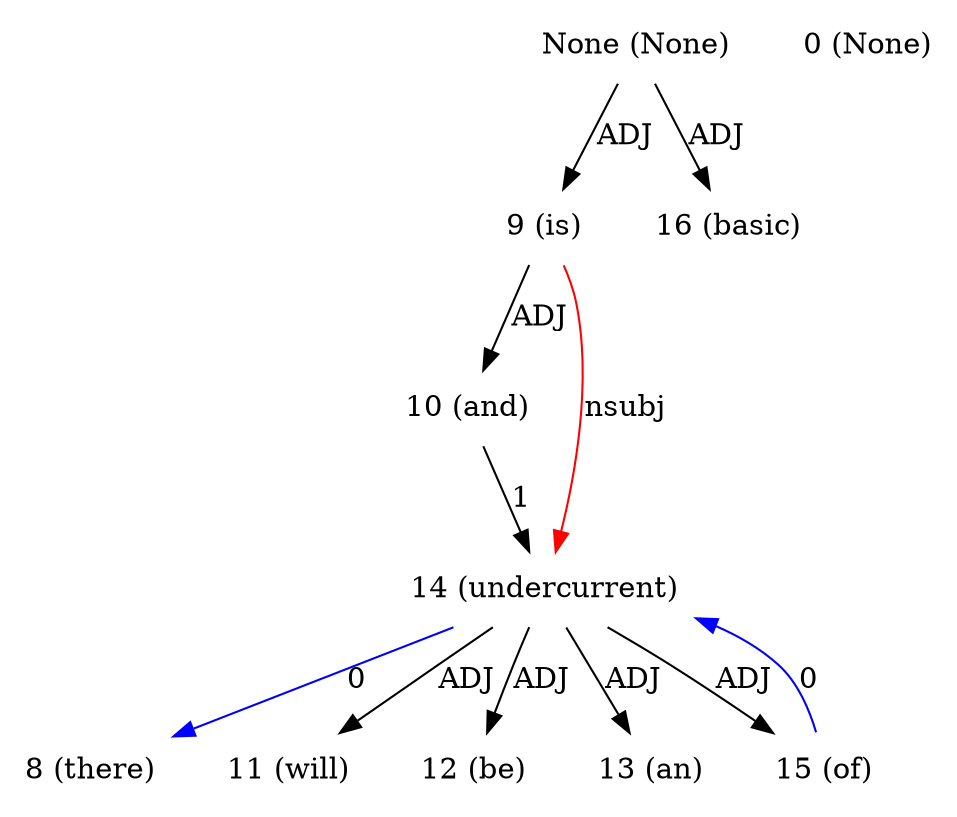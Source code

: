 digraph G{
edge [dir=forward]
node [shape=plaintext]

None [label="None (None)"]
None -> 9 [label="ADJ"]
None [label="None (None)"]
None -> 16 [label="ADJ"]
0 [label="0 (None)"]
8 [label="8 (there)"]
9 [label="9 (is)"]
9 -> 10 [label="ADJ"]
10 [label="10 (and)"]
10 -> 14 [label="1"]
11 [label="11 (will)"]
12 [label="12 (be)"]
13 [label="13 (an)"]
14 [label="14 (undercurrent)"]
14 -> 8 [label="0", color="blue"]
14 -> 11 [label="ADJ"]
14 -> 12 [label="ADJ"]
14 -> 13 [label="ADJ"]
14 -> 15 [label="ADJ"]
9 -> 14 [label="nsubj", color="red"]
15 [label="15 (of)"]
15 -> 14 [label="0", color="blue"]
16 [label="16 (basic)"]
}
